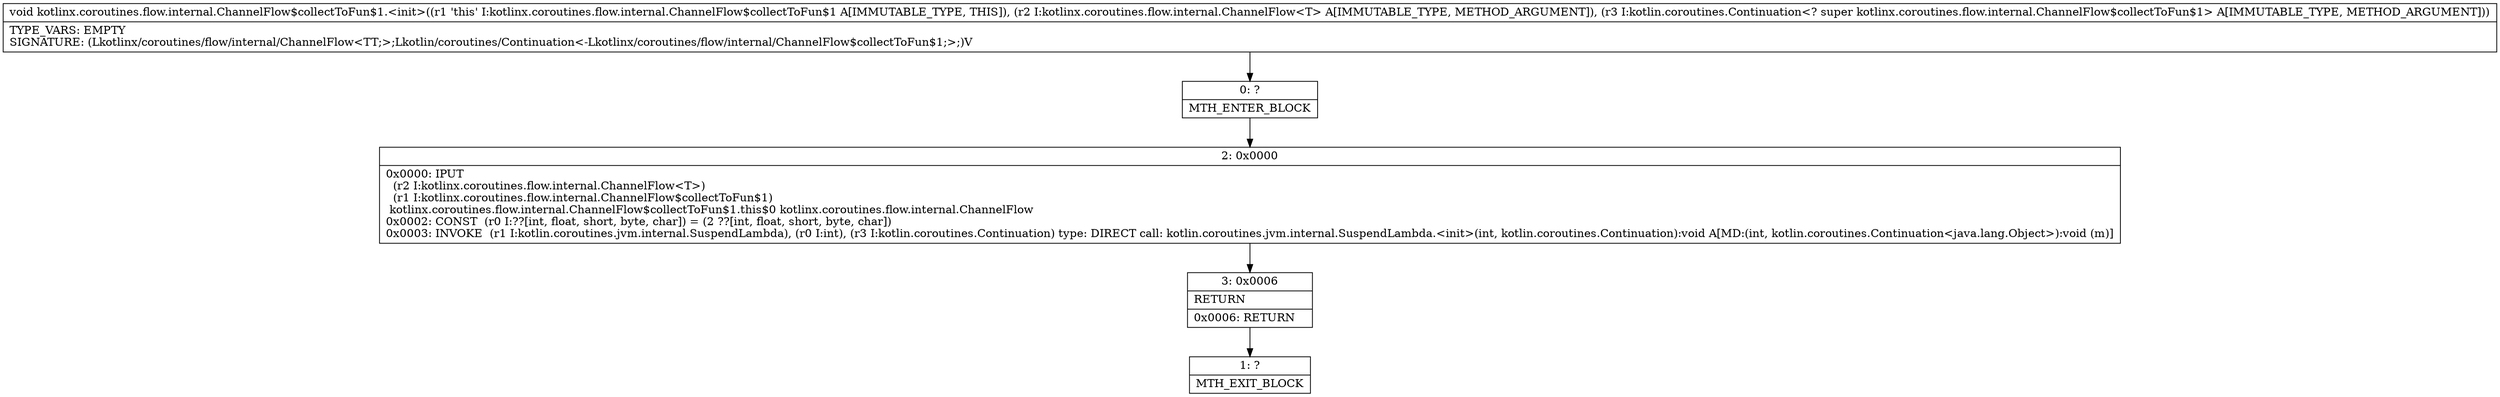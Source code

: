 digraph "CFG forkotlinx.coroutines.flow.internal.ChannelFlow$collectToFun$1.\<init\>(Lkotlinx\/coroutines\/flow\/internal\/ChannelFlow;Lkotlin\/coroutines\/Continuation;)V" {
Node_0 [shape=record,label="{0\:\ ?|MTH_ENTER_BLOCK\l}"];
Node_2 [shape=record,label="{2\:\ 0x0000|0x0000: IPUT  \l  (r2 I:kotlinx.coroutines.flow.internal.ChannelFlow\<T\>)\l  (r1 I:kotlinx.coroutines.flow.internal.ChannelFlow$collectToFun$1)\l kotlinx.coroutines.flow.internal.ChannelFlow$collectToFun$1.this$0 kotlinx.coroutines.flow.internal.ChannelFlow \l0x0002: CONST  (r0 I:??[int, float, short, byte, char]) = (2 ??[int, float, short, byte, char]) \l0x0003: INVOKE  (r1 I:kotlin.coroutines.jvm.internal.SuspendLambda), (r0 I:int), (r3 I:kotlin.coroutines.Continuation) type: DIRECT call: kotlin.coroutines.jvm.internal.SuspendLambda.\<init\>(int, kotlin.coroutines.Continuation):void A[MD:(int, kotlin.coroutines.Continuation\<java.lang.Object\>):void (m)]\l}"];
Node_3 [shape=record,label="{3\:\ 0x0006|RETURN\l|0x0006: RETURN   \l}"];
Node_1 [shape=record,label="{1\:\ ?|MTH_EXIT_BLOCK\l}"];
MethodNode[shape=record,label="{void kotlinx.coroutines.flow.internal.ChannelFlow$collectToFun$1.\<init\>((r1 'this' I:kotlinx.coroutines.flow.internal.ChannelFlow$collectToFun$1 A[IMMUTABLE_TYPE, THIS]), (r2 I:kotlinx.coroutines.flow.internal.ChannelFlow\<T\> A[IMMUTABLE_TYPE, METHOD_ARGUMENT]), (r3 I:kotlin.coroutines.Continuation\<? super kotlinx.coroutines.flow.internal.ChannelFlow$collectToFun$1\> A[IMMUTABLE_TYPE, METHOD_ARGUMENT]))  | TYPE_VARS: EMPTY\lSIGNATURE: (Lkotlinx\/coroutines\/flow\/internal\/ChannelFlow\<TT;\>;Lkotlin\/coroutines\/Continuation\<\-Lkotlinx\/coroutines\/flow\/internal\/ChannelFlow$collectToFun$1;\>;)V\l}"];
MethodNode -> Node_0;Node_0 -> Node_2;
Node_2 -> Node_3;
Node_3 -> Node_1;
}

